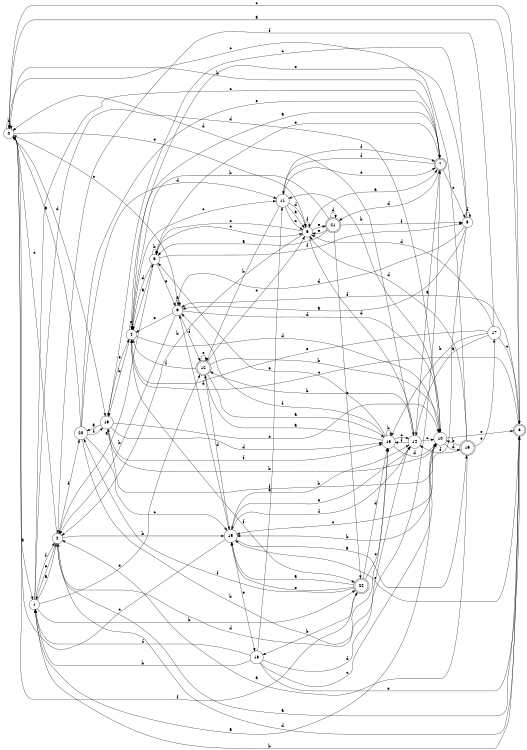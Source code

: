 digraph n19_2 {
__start0 [label="" shape="none"];

rankdir=LR;
size="8,5";

s0 [style="filled", color="black", fillcolor="white" shape="circle", label="0"];
s1 [style="filled", color="black", fillcolor="white" shape="circle", label="1"];
s2 [style="filled", color="black", fillcolor="white" shape="circle", label="2"];
s3 [style="rounded,filled", color="black", fillcolor="white" shape="doublecircle", label="3"];
s4 [style="filled", color="black", fillcolor="white" shape="circle", label="4"];
s5 [style="filled", color="black", fillcolor="white" shape="circle", label="5"];
s6 [style="filled", color="black", fillcolor="white" shape="circle", label="6"];
s7 [style="rounded,filled", color="black", fillcolor="white" shape="doublecircle", label="7"];
s8 [style="filled", color="black", fillcolor="white" shape="circle", label="8"];
s9 [style="filled", color="black", fillcolor="white" shape="circle", label="9"];
s10 [style="filled", color="black", fillcolor="white" shape="circle", label="10"];
s11 [style="filled", color="black", fillcolor="white" shape="circle", label="11"];
s12 [style="rounded,filled", color="black", fillcolor="white" shape="doublecircle", label="12"];
s13 [style="filled", color="black", fillcolor="white" shape="circle", label="13"];
s14 [style="filled", color="black", fillcolor="white" shape="circle", label="14"];
s15 [style="filled", color="black", fillcolor="white" shape="circle", label="15"];
s16 [style="rounded,filled", color="black", fillcolor="white" shape="doublecircle", label="16"];
s17 [style="filled", color="black", fillcolor="white" shape="circle", label="17"];
s18 [style="filled", color="black", fillcolor="white" shape="circle", label="18"];
s19 [style="filled", color="black", fillcolor="white" shape="circle", label="19"];
s20 [style="filled", color="black", fillcolor="white" shape="circle", label="20"];
s21 [style="rounded,filled", color="black", fillcolor="white" shape="doublecircle", label="21"];
s22 [style="rounded,filled", color="black", fillcolor="white" shape="doublecircle", label="22"];
s0 -> s1 [label="a"];
s0 -> s0 [label="b"];
s0 -> s3 [label="c"];
s0 -> s19 [label="d"];
s0 -> s6 [label="e"];
s0 -> s22 [label="f"];
s1 -> s2 [label="a"];
s1 -> s22 [label="b"];
s1 -> s7 [label="c"];
s1 -> s10 [label="d"];
s1 -> s12 [label="e"];
s1 -> s2 [label="f"];
s2 -> s3 [label="a"];
s2 -> s15 [label="b"];
s2 -> s0 [label="c"];
s2 -> s14 [label="d"];
s2 -> s1 [label="e"];
s2 -> s20 [label="f"];
s3 -> s0 [label="a"];
s3 -> s1 [label="b"];
s3 -> s4 [label="c"];
s3 -> s2 [label="d"];
s3 -> s15 [label="e"];
s3 -> s9 [label="f"];
s4 -> s5 [label="a"];
s4 -> s19 [label="b"];
s4 -> s11 [label="c"];
s4 -> s10 [label="d"];
s4 -> s4 [label="e"];
s4 -> s22 [label="f"];
s5 -> s2 [label="a"];
s5 -> s5 [label="b"];
s5 -> s6 [label="c"];
s5 -> s4 [label="d"];
s5 -> s9 [label="e"];
s5 -> s8 [label="f"];
s6 -> s7 [label="a"];
s6 -> s2 [label="b"];
s6 -> s5 [label="c"];
s6 -> s14 [label="d"];
s6 -> s21 [label="e"];
s6 -> s6 [label="f"];
s7 -> s4 [label="a"];
s7 -> s0 [label="b"];
s7 -> s8 [label="c"];
s7 -> s21 [label="d"];
s7 -> s5 [label="e"];
s7 -> s11 [label="f"];
s8 -> s9 [label="a"];
s8 -> s15 [label="b"];
s8 -> s19 [label="c"];
s8 -> s9 [label="d"];
s8 -> s4 [label="e"];
s8 -> s8 [label="f"];
s9 -> s9 [label="a"];
s9 -> s2 [label="b"];
s9 -> s0 [label="c"];
s9 -> s10 [label="d"];
s9 -> s4 [label="e"];
s9 -> s12 [label="f"];
s10 -> s1 [label="a"];
s10 -> s11 [label="b"];
s10 -> s15 [label="c"];
s10 -> s16 [label="d"];
s10 -> s3 [label="e"];
s10 -> s19 [label="f"];
s11 -> s6 [label="a"];
s11 -> s12 [label="b"];
s11 -> s6 [label="c"];
s11 -> s6 [label="d"];
s11 -> s7 [label="e"];
s11 -> s7 [label="f"];
s12 -> s13 [label="a"];
s12 -> s10 [label="b"];
s12 -> s6 [label="c"];
s12 -> s15 [label="d"];
s12 -> s12 [label="e"];
s12 -> s4 [label="f"];
s13 -> s12 [label="a"];
s13 -> s13 [label="b"];
s13 -> s14 [label="c"];
s13 -> s10 [label="d"];
s13 -> s5 [label="e"];
s13 -> s9 [label="f"];
s14 -> s7 [label="a"];
s14 -> s12 [label="b"];
s14 -> s10 [label="c"];
s14 -> s0 [label="d"];
s14 -> s15 [label="e"];
s14 -> s13 [label="f"];
s15 -> s16 [label="a"];
s15 -> s14 [label="b"];
s15 -> s0 [label="c"];
s15 -> s9 [label="d"];
s15 -> s18 [label="e"];
s15 -> s14 [label="f"];
s16 -> s2 [label="a"];
s16 -> s10 [label="b"];
s16 -> s0 [label="c"];
s16 -> s6 [label="d"];
s16 -> s17 [label="e"];
s16 -> s14 [label="f"];
s17 -> s14 [label="a"];
s17 -> s13 [label="b"];
s17 -> s3 [label="c"];
s17 -> s6 [label="d"];
s17 -> s4 [label="e"];
s17 -> s2 [label="f"];
s18 -> s11 [label="a"];
s18 -> s1 [label="b"];
s18 -> s10 [label="c"];
s18 -> s7 [label="d"];
s18 -> s3 [label="e"];
s18 -> s1 [label="f"];
s19 -> s20 [label="a"];
s19 -> s10 [label="b"];
s19 -> s10 [label="c"];
s19 -> s13 [label="d"];
s19 -> s4 [label="e"];
s19 -> s13 [label="f"];
s20 -> s0 [label="a"];
s20 -> s13 [label="b"];
s20 -> s15 [label="c"];
s20 -> s11 [label="d"];
s20 -> s7 [label="e"];
s20 -> s19 [label="f"];
s21 -> s5 [label="a"];
s21 -> s4 [label="b"];
s21 -> s22 [label="c"];
s21 -> s21 [label="d"];
s21 -> s6 [label="e"];
s21 -> s8 [label="f"];
s22 -> s15 [label="a"];
s22 -> s18 [label="b"];
s22 -> s13 [label="c"];
s22 -> s13 [label="d"];
s22 -> s15 [label="e"];
s22 -> s20 [label="f"];

}